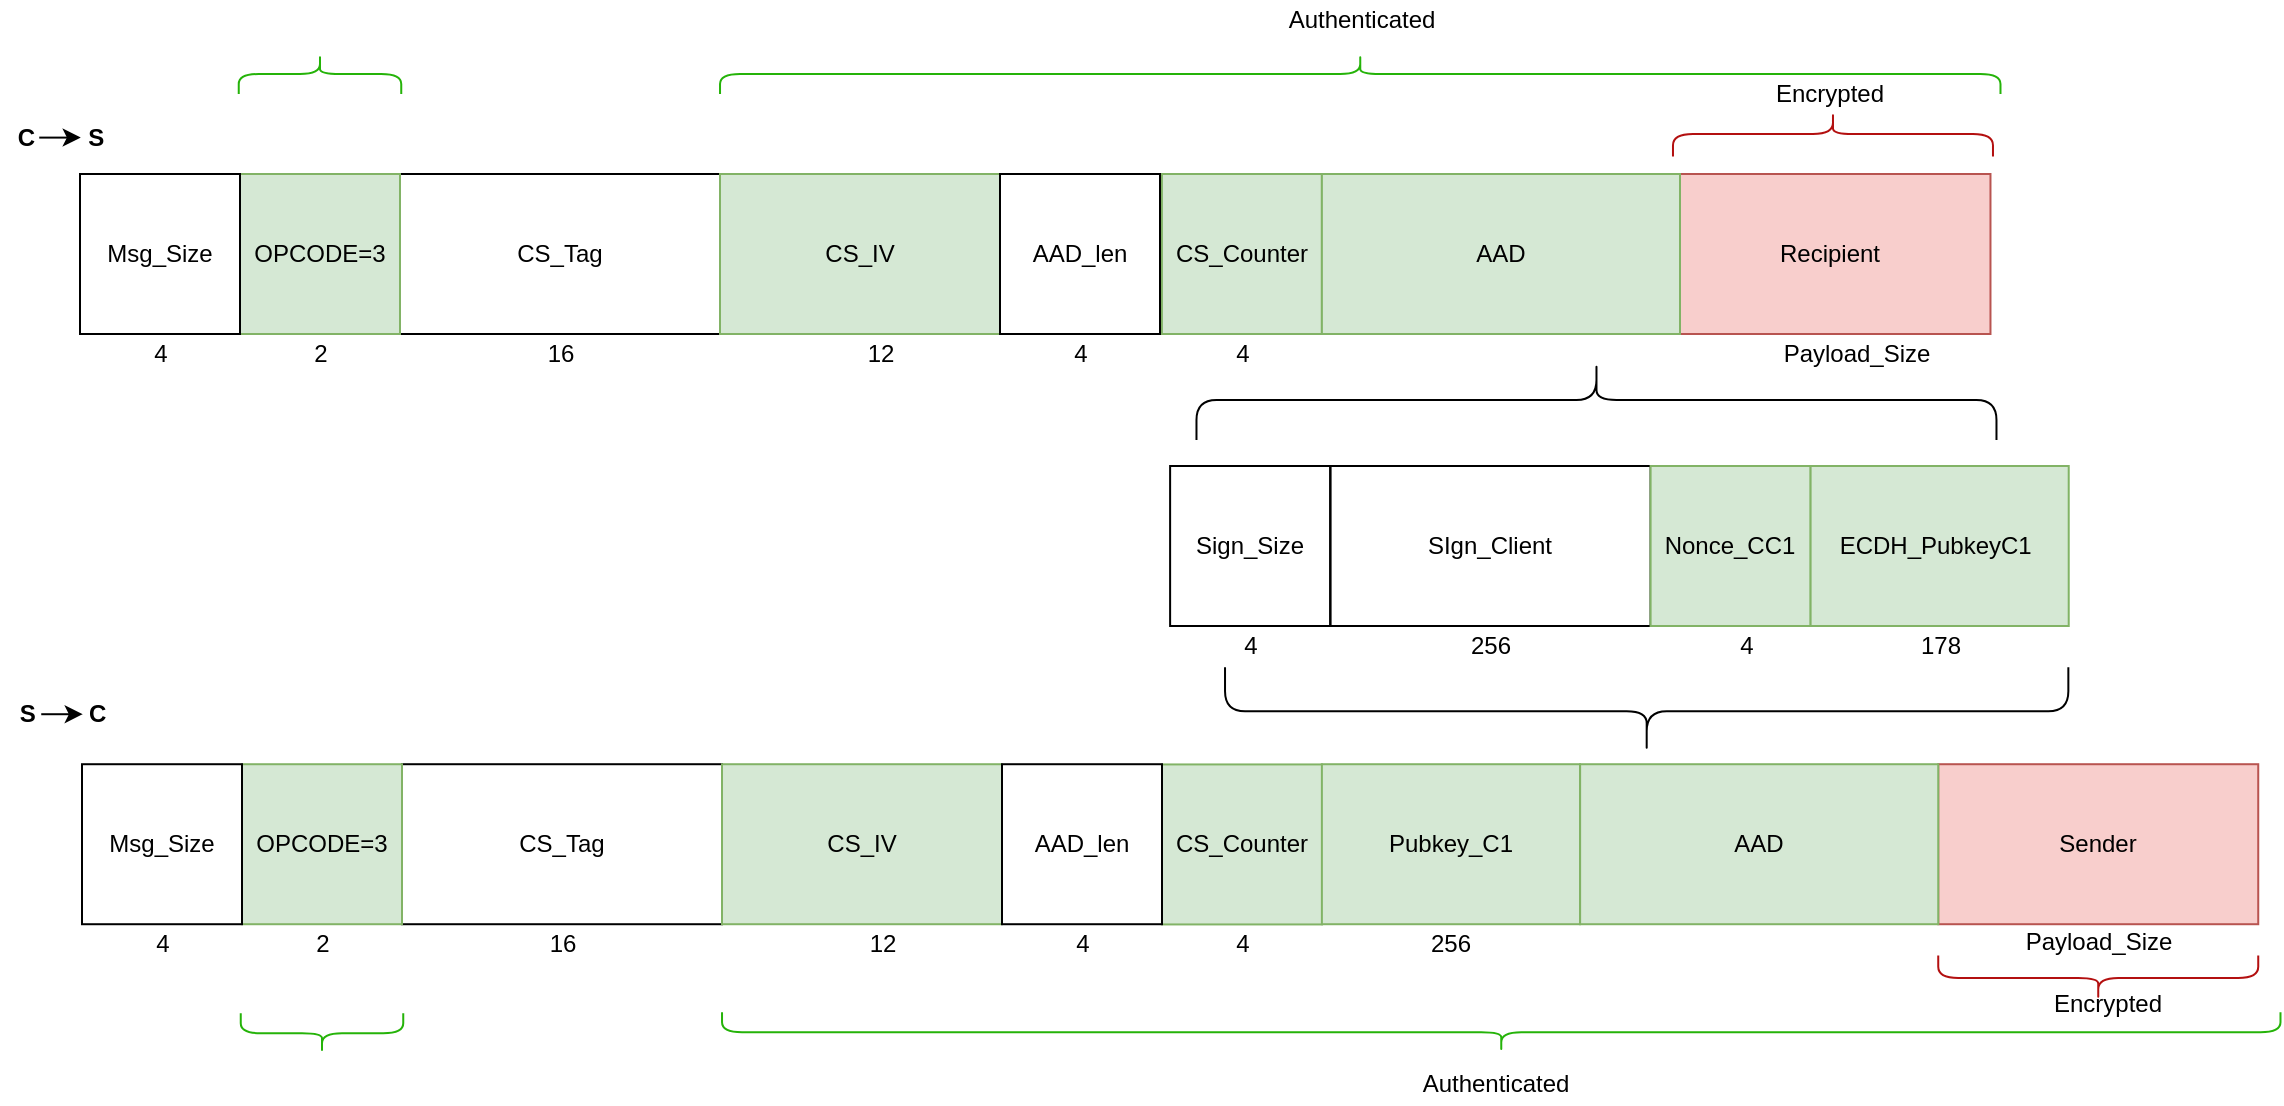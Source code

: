 <mxfile version="14.7.6" type="device"><diagram id="JnsHK4KVEeLFUYIl2cZT" name="Page-1"><mxGraphModel dx="2656" dy="955" grid="1" gridSize="10" guides="1" tooltips="1" connect="1" arrows="1" fold="1" page="1" pageScale="1" pageWidth="850" pageHeight="1100" math="0" shadow="0"><root><mxCell id="0"/><mxCell id="1" parent="0"/><mxCell id="--VPTjSAFyJSEAJb3F61-1" value="CS_Tag" style="rounded=0;whiteSpace=wrap;html=1;" parent="1" vertex="1"><mxGeometry x="80" y="120" width="160" height="80" as="geometry"/></mxCell><mxCell id="--VPTjSAFyJSEAJb3F61-2" value="Recipient" style="rounded=0;whiteSpace=wrap;html=1;fillColor=#f8cecc;strokeColor=#b85450;" parent="1" vertex="1"><mxGeometry x="715.24" y="120" width="160" height="80" as="geometry"/></mxCell><mxCell id="rIUNeXysTbwkUXxr69oF-3" value="CS_IV" style="rounded=0;whiteSpace=wrap;html=1;fillColor=#d5e8d4;strokeColor=#82b366;" parent="1" vertex="1"><mxGeometry x="240" y="120" width="140" height="80" as="geometry"/></mxCell><mxCell id="rIUNeXysTbwkUXxr69oF-11" value="12" style="text;html=1;align=center;verticalAlign=middle;resizable=0;points=[];autosize=1;strokeColor=none;" parent="1" vertex="1"><mxGeometry x="305" y="200" width="30" height="20" as="geometry"/></mxCell><mxCell id="rIUNeXysTbwkUXxr69oF-12" value="16" style="text;html=1;align=center;verticalAlign=middle;resizable=0;points=[];autosize=1;strokeColor=none;" parent="1" vertex="1"><mxGeometry x="145" y="200" width="30" height="20" as="geometry"/></mxCell><mxCell id="rIUNeXysTbwkUXxr69oF-13" value="" style="shape=curlyBracket;whiteSpace=wrap;html=1;rounded=1;flipH=1;rotation=-90;fillColor=none;strokeColor=#25B309;" parent="1" vertex="1"><mxGeometry x="550.13" y="-250.11" width="20" height="640.23" as="geometry"/></mxCell><mxCell id="rIUNeXysTbwkUXxr69oF-17" value="" style="shape=curlyBracket;whiteSpace=wrap;html=1;rounded=1;flipH=1;rotation=-90;fillColor=none;strokeColor=#B31010;" parent="1" vertex="1"><mxGeometry x="785.24" y="20" width="22.5" height="160" as="geometry"/></mxCell><mxCell id="PZgRo28WHfn0_lOXS9-g-5" value="Authenticated" style="text;html=1;strokeColor=none;fillColor=none;align=center;verticalAlign=middle;whiteSpace=wrap;rounded=0;" parent="1" vertex="1"><mxGeometry x="540.94" y="33" width="40" height="20" as="geometry"/></mxCell><mxCell id="PZgRo28WHfn0_lOXS9-g-6" value="Encrypted" style="text;html=1;strokeColor=none;fillColor=none;align=center;verticalAlign=middle;whiteSpace=wrap;rounded=0;" parent="1" vertex="1"><mxGeometry x="775.24" y="70" width="40" height="20" as="geometry"/></mxCell><mxCell id="y2I8kCd7YlMg4-HbfQQU-5" value="CS_Counter" style="rounded=0;whiteSpace=wrap;html=1;fillColor=#d5e8d4;strokeColor=#82b366;" parent="1" vertex="1"><mxGeometry x="460.94" y="120" width="80" height="80" as="geometry"/></mxCell><mxCell id="y2I8kCd7YlMg4-HbfQQU-6" value="OPCODE=3" style="rounded=0;whiteSpace=wrap;html=1;fillColor=#d5e8d4;strokeColor=#82b366;" parent="1" vertex="1"><mxGeometry y="120" width="80" height="80" as="geometry"/></mxCell><mxCell id="y2I8kCd7YlMg4-HbfQQU-10" value="2" style="text;html=1;align=center;verticalAlign=middle;resizable=0;points=[];autosize=1;strokeColor=none;" parent="1" vertex="1"><mxGeometry x="30" y="200" width="20" height="20" as="geometry"/></mxCell><mxCell id="kLCrnLrss-iTAc0iQ1Ad-3" value="Payload_Size" style="text;html=1;align=center;verticalAlign=middle;resizable=0;points=[];autosize=1;strokeColor=none;" parent="1" vertex="1"><mxGeometry x="763.44" y="200" width="90" height="20" as="geometry"/></mxCell><mxCell id="GfHMuGEmGK7sS7E1Cg0a-1" value="" style="shape=curlyBracket;whiteSpace=wrap;html=1;rounded=1;flipH=1;rotation=-90;fillColor=none;strokeColor=#25B309;" parent="1" vertex="1"><mxGeometry x="30.0" y="29.38" width="20" height="81.25" as="geometry"/></mxCell><mxCell id="Okg_Jpw_-6h-A2537YH7-1" value="Msg_Size" style="rounded=0;whiteSpace=wrap;html=1;" parent="1" vertex="1"><mxGeometry x="-80" y="120" width="80" height="80" as="geometry"/></mxCell><mxCell id="Okg_Jpw_-6h-A2537YH7-2" value="4" style="text;html=1;align=center;verticalAlign=middle;resizable=0;points=[];autosize=1;strokeColor=none;" parent="1" vertex="1"><mxGeometry x="-50" y="200" width="20" height="20" as="geometry"/></mxCell><mxCell id="Okg_Jpw_-6h-A2537YH7-4" value="AAD_len" style="rounded=0;whiteSpace=wrap;html=1;" parent="1" vertex="1"><mxGeometry x="380" y="120" width="80" height="80" as="geometry"/></mxCell><mxCell id="Okg_Jpw_-6h-A2537YH7-7" value="4" style="text;html=1;align=center;verticalAlign=middle;resizable=0;points=[];autosize=1;strokeColor=none;" parent="1" vertex="1"><mxGeometry x="410" y="200" width="20" height="20" as="geometry"/></mxCell><mxCell id="RFQDIiS527CRuI87U1sO-1" value="Sign_Size" style="rounded=0;whiteSpace=wrap;html=1;" parent="1" vertex="1"><mxGeometry x="465.06" y="266" width="80" height="80" as="geometry"/></mxCell><mxCell id="RFQDIiS527CRuI87U1sO-2" value="SIgn_Client" style="rounded=0;whiteSpace=wrap;html=1;" parent="1" vertex="1"><mxGeometry x="545.3" y="266" width="160" height="80" as="geometry"/></mxCell><mxCell id="RFQDIiS527CRuI87U1sO-3" value="256" style="text;html=1;align=center;verticalAlign=middle;resizable=0;points=[];autosize=1;strokeColor=none;" parent="1" vertex="1"><mxGeometry x="605.3" y="346" width="40" height="20" as="geometry"/></mxCell><mxCell id="RFQDIiS527CRuI87U1sO-4" value="4" style="text;html=1;align=center;verticalAlign=middle;resizable=0;points=[];autosize=1;strokeColor=none;" parent="1" vertex="1"><mxGeometry x="495.06" y="346" width="20" height="20" as="geometry"/></mxCell><mxCell id="RFQDIiS527CRuI87U1sO-5" value="Nonce_CC1" style="rounded=0;whiteSpace=wrap;html=1;fillColor=#d5e8d4;strokeColor=#82b366;" parent="1" vertex="1"><mxGeometry x="705.3" y="266" width="80" height="80" as="geometry"/></mxCell><mxCell id="RFQDIiS527CRuI87U1sO-7" value="AAD" style="rounded=0;whiteSpace=wrap;html=1;fillColor=#d5e8d4;strokeColor=#82b366;" parent="1" vertex="1"><mxGeometry x="540.94" y="120" width="179.06" height="80" as="geometry"/></mxCell><mxCell id="RFQDIiS527CRuI87U1sO-8" value="" style="shape=curlyBracket;whiteSpace=wrap;html=1;rounded=1;flipH=1;rotation=-90;" parent="1" vertex="1"><mxGeometry x="658.24" y="33" width="40" height="400" as="geometry"/></mxCell><mxCell id="RFQDIiS527CRuI87U1sO-9" value="ECDH_PubkeyC1&amp;nbsp;" style="rounded=0;whiteSpace=wrap;html=1;fillColor=#d5e8d4;strokeColor=#82b366;" parent="1" vertex="1"><mxGeometry x="785.3" y="266" width="129.06" height="80" as="geometry"/></mxCell><mxCell id="RFQDIiS527CRuI87U1sO-10" value="178" style="text;html=1;align=center;verticalAlign=middle;resizable=0;points=[];autosize=1;strokeColor=none;" parent="1" vertex="1"><mxGeometry x="829.83" y="346" width="40" height="20" as="geometry"/></mxCell><mxCell id="RFQDIiS527CRuI87U1sO-11" value="CS_Tag" style="rounded=0;whiteSpace=wrap;html=1;" parent="1" vertex="1"><mxGeometry x="81" y="415.11" width="160" height="80" as="geometry"/></mxCell><mxCell id="RFQDIiS527CRuI87U1sO-12" value="Sender" style="rounded=0;whiteSpace=wrap;html=1;fillColor=#f8cecc;strokeColor=#b85450;" parent="1" vertex="1"><mxGeometry x="849.12" y="415.11" width="160" height="80" as="geometry"/></mxCell><mxCell id="RFQDIiS527CRuI87U1sO-13" value="CS_IV" style="rounded=0;whiteSpace=wrap;html=1;fillColor=#d5e8d4;strokeColor=#82b366;" parent="1" vertex="1"><mxGeometry x="241" y="415.11" width="140" height="80" as="geometry"/></mxCell><mxCell id="RFQDIiS527CRuI87U1sO-14" value="12" style="text;html=1;align=center;verticalAlign=middle;resizable=0;points=[];autosize=1;strokeColor=none;" parent="1" vertex="1"><mxGeometry x="306" y="495.11" width="30" height="20" as="geometry"/></mxCell><mxCell id="RFQDIiS527CRuI87U1sO-15" value="16" style="text;html=1;align=center;verticalAlign=middle;resizable=0;points=[];autosize=1;strokeColor=none;" parent="1" vertex="1"><mxGeometry x="146" y="495.11" width="30" height="20" as="geometry"/></mxCell><mxCell id="RFQDIiS527CRuI87U1sO-16" value="" style="shape=curlyBracket;whiteSpace=wrap;html=1;rounded=1;flipH=1;rotation=90;fillColor=none;strokeColor=#25B309;" parent="1" vertex="1"><mxGeometry x="620.63" y="159.5" width="20" height="779.23" as="geometry"/></mxCell><mxCell id="RFQDIiS527CRuI87U1sO-17" value="" style="shape=curlyBracket;whiteSpace=wrap;html=1;rounded=1;flipH=1;rotation=90;fillColor=none;strokeColor=#B31010;" parent="1" vertex="1"><mxGeometry x="917.87" y="442" width="22.5" height="160" as="geometry"/></mxCell><mxCell id="RFQDIiS527CRuI87U1sO-18" value="Authenticated" style="text;html=1;strokeColor=none;fillColor=none;align=center;verticalAlign=middle;whiteSpace=wrap;rounded=0;" parent="1" vertex="1"><mxGeometry x="608.24" y="565" width="40" height="20" as="geometry"/></mxCell><mxCell id="RFQDIiS527CRuI87U1sO-19" value="Encrypted" style="text;html=1;strokeColor=none;fillColor=none;align=center;verticalAlign=middle;whiteSpace=wrap;rounded=0;" parent="1" vertex="1"><mxGeometry x="914.36" y="525" width="40" height="20" as="geometry"/></mxCell><mxCell id="RFQDIiS527CRuI87U1sO-20" value="CS_Counter" style="rounded=0;whiteSpace=wrap;html=1;fillColor=#d5e8d4;strokeColor=#82b366;" parent="1" vertex="1"><mxGeometry x="461.0" y="415.22" width="80" height="80" as="geometry"/></mxCell><mxCell id="RFQDIiS527CRuI87U1sO-21" value="OPCODE=3" style="rounded=0;whiteSpace=wrap;html=1;fillColor=#d5e8d4;strokeColor=#82b366;" parent="1" vertex="1"><mxGeometry x="1" y="415.11" width="80" height="80" as="geometry"/></mxCell><mxCell id="RFQDIiS527CRuI87U1sO-23" value="2" style="text;html=1;align=center;verticalAlign=middle;resizable=0;points=[];autosize=1;strokeColor=none;" parent="1" vertex="1"><mxGeometry x="31" y="495.11" width="20" height="20" as="geometry"/></mxCell><mxCell id="RFQDIiS527CRuI87U1sO-24" value="Payload_Size" style="text;html=1;align=center;verticalAlign=middle;resizable=0;points=[];autosize=1;strokeColor=none;" parent="1" vertex="1"><mxGeometry x="884.36" y="494" width="90" height="20" as="geometry"/></mxCell><mxCell id="RFQDIiS527CRuI87U1sO-25" value="" style="shape=curlyBracket;whiteSpace=wrap;html=1;rounded=1;flipH=1;rotation=90;fillColor=none;strokeColor=#25B309;" parent="1" vertex="1"><mxGeometry x="31" y="509" width="20" height="81.25" as="geometry"/></mxCell><mxCell id="RFQDIiS527CRuI87U1sO-26" value="Msg_Size" style="rounded=0;whiteSpace=wrap;html=1;" parent="1" vertex="1"><mxGeometry x="-79" y="415.11" width="80" height="80" as="geometry"/></mxCell><mxCell id="RFQDIiS527CRuI87U1sO-27" value="4" style="text;html=1;align=center;verticalAlign=middle;resizable=0;points=[];autosize=1;strokeColor=none;" parent="1" vertex="1"><mxGeometry x="-49" y="495.11" width="20" height="20" as="geometry"/></mxCell><mxCell id="RFQDIiS527CRuI87U1sO-28" value="AAD_len" style="rounded=0;whiteSpace=wrap;html=1;" parent="1" vertex="1"><mxGeometry x="381" y="415.11" width="80" height="80" as="geometry"/></mxCell><mxCell id="RFQDIiS527CRuI87U1sO-29" value="4" style="text;html=1;align=center;verticalAlign=middle;resizable=0;points=[];autosize=1;strokeColor=none;" parent="1" vertex="1"><mxGeometry x="411" y="495.11" width="20" height="20" as="geometry"/></mxCell><mxCell id="RFQDIiS527CRuI87U1sO-35" value="AAD" style="rounded=0;whiteSpace=wrap;html=1;fillColor=#d5e8d4;strokeColor=#82b366;" parent="1" vertex="1"><mxGeometry x="670.06" y="415.11" width="179.06" height="80" as="geometry"/></mxCell><mxCell id="RFQDIiS527CRuI87U1sO-39" value="" style="shape=curlyBracket;whiteSpace=wrap;html=1;rounded=1;flipH=1;rotation=90;size=0.5;" parent="1" vertex="1"><mxGeometry x="681.32" y="177.78" width="44.05" height="421.66" as="geometry"/></mxCell><mxCell id="RFQDIiS527CRuI87U1sO-41" value="4" style="text;html=1;align=center;verticalAlign=middle;resizable=0;points=[];autosize=1;strokeColor=none;" parent="1" vertex="1"><mxGeometry x="490.94" y="200" width="20" height="20" as="geometry"/></mxCell><mxCell id="RFQDIiS527CRuI87U1sO-42" value="4" style="text;html=1;align=center;verticalAlign=middle;resizable=0;points=[];autosize=1;strokeColor=none;" parent="1" vertex="1"><mxGeometry x="491" y="495.22" width="20" height="20" as="geometry"/></mxCell><mxCell id="Kx663pE6hhZt83meFx2K-1" value="&lt;b&gt;C&amp;nbsp; &amp;nbsp; &amp;nbsp; &amp;nbsp; S&lt;/b&gt;" style="text;html=1;align=center;verticalAlign=middle;resizable=0;points=[];autosize=1;strokeColor=none;" parent="1" vertex="1"><mxGeometry x="-120" y="92" width="60" height="20" as="geometry"/></mxCell><mxCell id="Kx663pE6hhZt83meFx2K-2" value="" style="endArrow=classic;html=1;exitX=0.981;exitY=0;exitDx=0;exitDy=0;exitPerimeter=0;" parent="1" edge="1"><mxGeometry width="50" height="50" relative="1" as="geometry"><mxPoint x="-100.38" y="101.8" as="sourcePoint"/><mxPoint x="-79.62" y="101.8" as="targetPoint"/><Array as="points"><mxPoint x="-89.62" y="101.8"/></Array></mxGeometry></mxCell><mxCell id="Kx663pE6hhZt83meFx2K-3" value="&lt;b&gt;S&amp;nbsp; &amp;nbsp; &amp;nbsp; &amp;nbsp; C&lt;/b&gt;" style="text;html=1;align=center;verticalAlign=middle;resizable=0;points=[];autosize=1;strokeColor=none;" parent="1" vertex="1"><mxGeometry x="-119" y="380.31" width="60" height="20" as="geometry"/></mxCell><mxCell id="Kx663pE6hhZt83meFx2K-4" value="" style="endArrow=classic;html=1;exitX=0.981;exitY=0;exitDx=0;exitDy=0;exitPerimeter=0;" parent="1" edge="1"><mxGeometry width="50" height="50" relative="1" as="geometry"><mxPoint x="-99.38" y="390.11" as="sourcePoint"/><mxPoint x="-78.62" y="390.11" as="targetPoint"/><Array as="points"><mxPoint x="-88.62" y="390.11"/></Array></mxGeometry></mxCell><mxCell id="EYICMX_Ku6EK4z0FKph4-1" value="Pubkey_C1" style="rounded=0;whiteSpace=wrap;html=1;fillColor=#d5e8d4;strokeColor=#82b366;" parent="1" vertex="1"><mxGeometry x="540.94" y="415.11" width="129.06" height="80" as="geometry"/></mxCell><mxCell id="EYICMX_Ku6EK4z0FKph4-2" value="256" style="text;html=1;align=center;verticalAlign=middle;resizable=0;points=[];autosize=1;strokeColor=none;" parent="1" vertex="1"><mxGeometry x="585.47" y="495.22" width="40" height="20" as="geometry"/></mxCell><mxCell id="HMzGSr4-YvIbW9hHgyNd-1" value="4" style="text;html=1;align=center;verticalAlign=middle;resizable=0;points=[];autosize=1;strokeColor=none;" vertex="1" parent="1"><mxGeometry x="743.44" y="346" width="20" height="20" as="geometry"/></mxCell></root></mxGraphModel></diagram></mxfile>